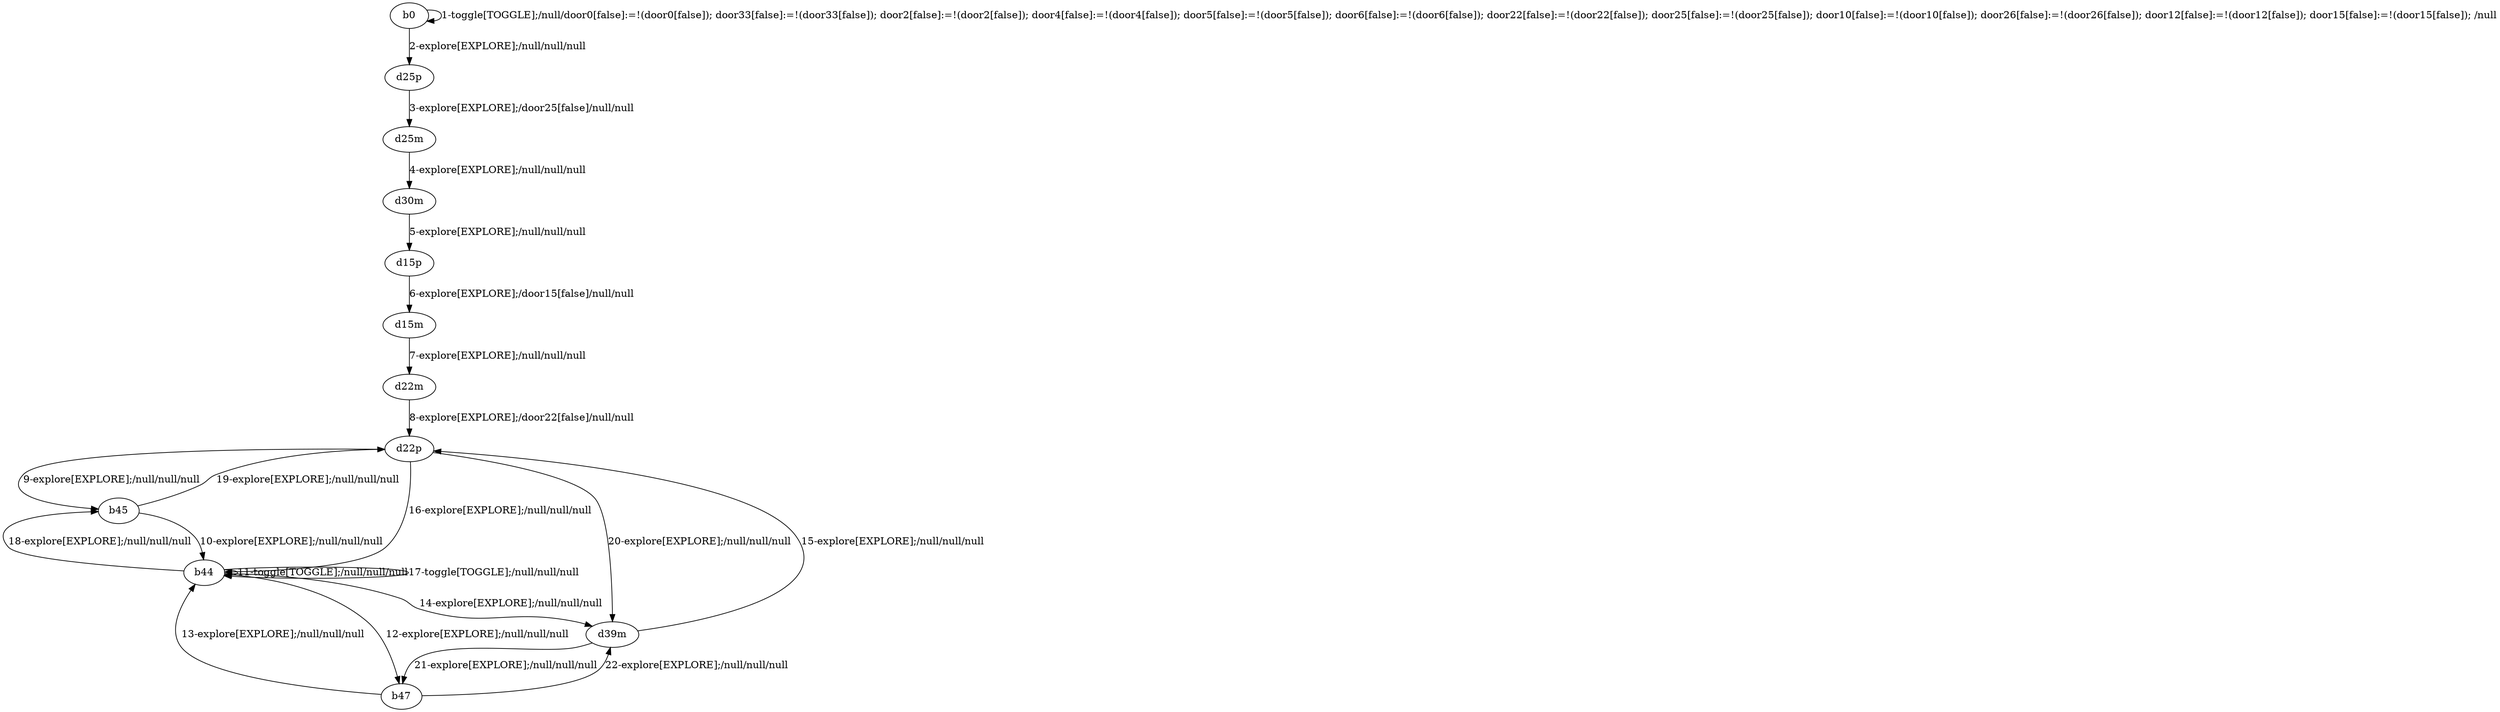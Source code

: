 # Total number of goals covered by this test: 4
# b44 --> b47
# d22p --> b44
# d39m --> d22p
# b44 --> b44

digraph g {
"b0" -> "b0" [label = "1-toggle[TOGGLE];/null/door0[false]:=!(door0[false]); door33[false]:=!(door33[false]); door2[false]:=!(door2[false]); door4[false]:=!(door4[false]); door5[false]:=!(door5[false]); door6[false]:=!(door6[false]); door22[false]:=!(door22[false]); door25[false]:=!(door25[false]); door10[false]:=!(door10[false]); door26[false]:=!(door26[false]); door12[false]:=!(door12[false]); door15[false]:=!(door15[false]); /null"];
"b0" -> "d25p" [label = "2-explore[EXPLORE];/null/null/null"];
"d25p" -> "d25m" [label = "3-explore[EXPLORE];/door25[false]/null/null"];
"d25m" -> "d30m" [label = "4-explore[EXPLORE];/null/null/null"];
"d30m" -> "d15p" [label = "5-explore[EXPLORE];/null/null/null"];
"d15p" -> "d15m" [label = "6-explore[EXPLORE];/door15[false]/null/null"];
"d15m" -> "d22m" [label = "7-explore[EXPLORE];/null/null/null"];
"d22m" -> "d22p" [label = "8-explore[EXPLORE];/door22[false]/null/null"];
"d22p" -> "b45" [label = "9-explore[EXPLORE];/null/null/null"];
"b45" -> "b44" [label = "10-explore[EXPLORE];/null/null/null"];
"b44" -> "b44" [label = "11-toggle[TOGGLE];/null/null/null"];
"b44" -> "b47" [label = "12-explore[EXPLORE];/null/null/null"];
"b47" -> "b44" [label = "13-explore[EXPLORE];/null/null/null"];
"b44" -> "d39m" [label = "14-explore[EXPLORE];/null/null/null"];
"d39m" -> "d22p" [label = "15-explore[EXPLORE];/null/null/null"];
"d22p" -> "b44" [label = "16-explore[EXPLORE];/null/null/null"];
"b44" -> "b44" [label = "17-toggle[TOGGLE];/null/null/null"];
"b44" -> "b45" [label = "18-explore[EXPLORE];/null/null/null"];
"b45" -> "d22p" [label = "19-explore[EXPLORE];/null/null/null"];
"d22p" -> "d39m" [label = "20-explore[EXPLORE];/null/null/null"];
"d39m" -> "b47" [label = "21-explore[EXPLORE];/null/null/null"];
"b47" -> "d39m" [label = "22-explore[EXPLORE];/null/null/null"];
}